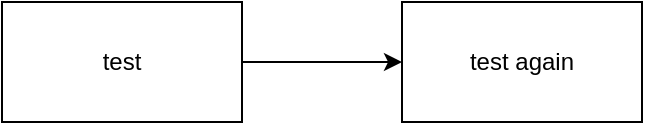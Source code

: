 <mxfile>
    <diagram id="Ze4XIE7x0lk3cbwDcp5q" name="第 1 页">
        <mxGraphModel dx="714" dy="690" grid="1" gridSize="10" guides="1" tooltips="1" connect="1" arrows="1" fold="1" page="1" pageScale="1" pageWidth="827" pageHeight="1169" math="0" shadow="0">
            <root>
                <mxCell id="0"/>
                <mxCell id="1" parent="0"/>
                <mxCell id="4" value="" style="edgeStyle=none;html=1;" edge="1" parent="1" source="2" target="3">
                    <mxGeometry relative="1" as="geometry"/>
                </mxCell>
                <mxCell id="2" value="test" style="rounded=0;whiteSpace=wrap;html=1;" vertex="1" parent="1">
                    <mxGeometry x="90" y="180" width="120" height="60" as="geometry"/>
                </mxCell>
                <mxCell id="3" value="test again" style="whiteSpace=wrap;html=1;rounded=0;" vertex="1" parent="1">
                    <mxGeometry x="290" y="180" width="120" height="60" as="geometry"/>
                </mxCell>
            </root>
        </mxGraphModel>
    </diagram>
</mxfile>